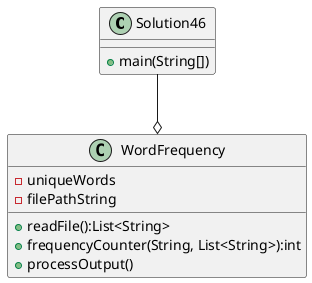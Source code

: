 @startuml
'https://plantuml.com/sequence-diagram
Class Solution46{
    +main(String[])
}

Class WordFrequency{
    -uniqueWords
    -filePathString
    +readFile():List<String>
    +frequencyCounter(String, List<String>):int
    +processOutput()
}

Solution46 --o WordFrequency

@enduml